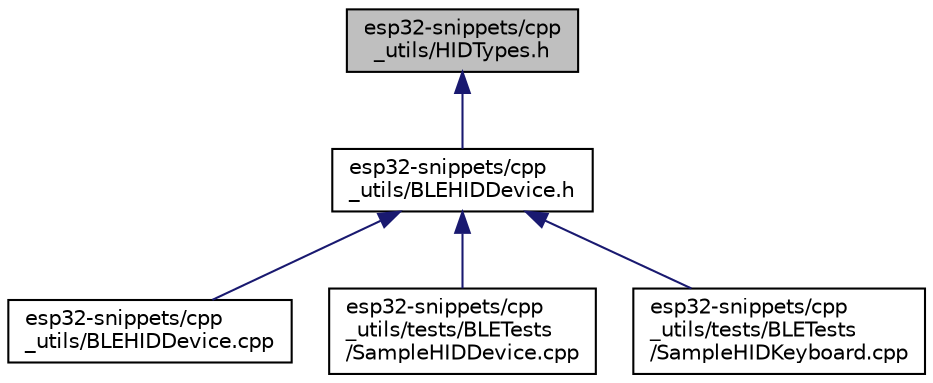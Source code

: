 digraph "esp32-snippets/cpp_utils/HIDTypes.h"
{
  edge [fontname="Helvetica",fontsize="10",labelfontname="Helvetica",labelfontsize="10"];
  node [fontname="Helvetica",fontsize="10",shape=record];
  Node2 [label="esp32-snippets/cpp\l_utils/HIDTypes.h",height=0.2,width=0.4,color="black", fillcolor="grey75", style="filled", fontcolor="black"];
  Node2 -> Node3 [dir="back",color="midnightblue",fontsize="10",style="solid",fontname="Helvetica"];
  Node3 [label="esp32-snippets/cpp\l_utils/BLEHIDDevice.h",height=0.2,width=0.4,color="black", fillcolor="white", style="filled",URL="$_b_l_e_h_i_d_device_8h.html"];
  Node3 -> Node4 [dir="back",color="midnightblue",fontsize="10",style="solid",fontname="Helvetica"];
  Node4 [label="esp32-snippets/cpp\l_utils/BLEHIDDevice.cpp",height=0.2,width=0.4,color="black", fillcolor="white", style="filled",URL="$_b_l_e_h_i_d_device_8cpp.html"];
  Node3 -> Node5 [dir="back",color="midnightblue",fontsize="10",style="solid",fontname="Helvetica"];
  Node5 [label="esp32-snippets/cpp\l_utils/tests/BLETests\l/SampleHIDDevice.cpp",height=0.2,width=0.4,color="black", fillcolor="white", style="filled",URL="$_sample_h_i_d_device_8cpp.html"];
  Node3 -> Node6 [dir="back",color="midnightblue",fontsize="10",style="solid",fontname="Helvetica"];
  Node6 [label="esp32-snippets/cpp\l_utils/tests/BLETests\l/SampleHIDKeyboard.cpp",height=0.2,width=0.4,color="black", fillcolor="white", style="filled",URL="$_sample_h_i_d_keyboard_8cpp.html"];
}
